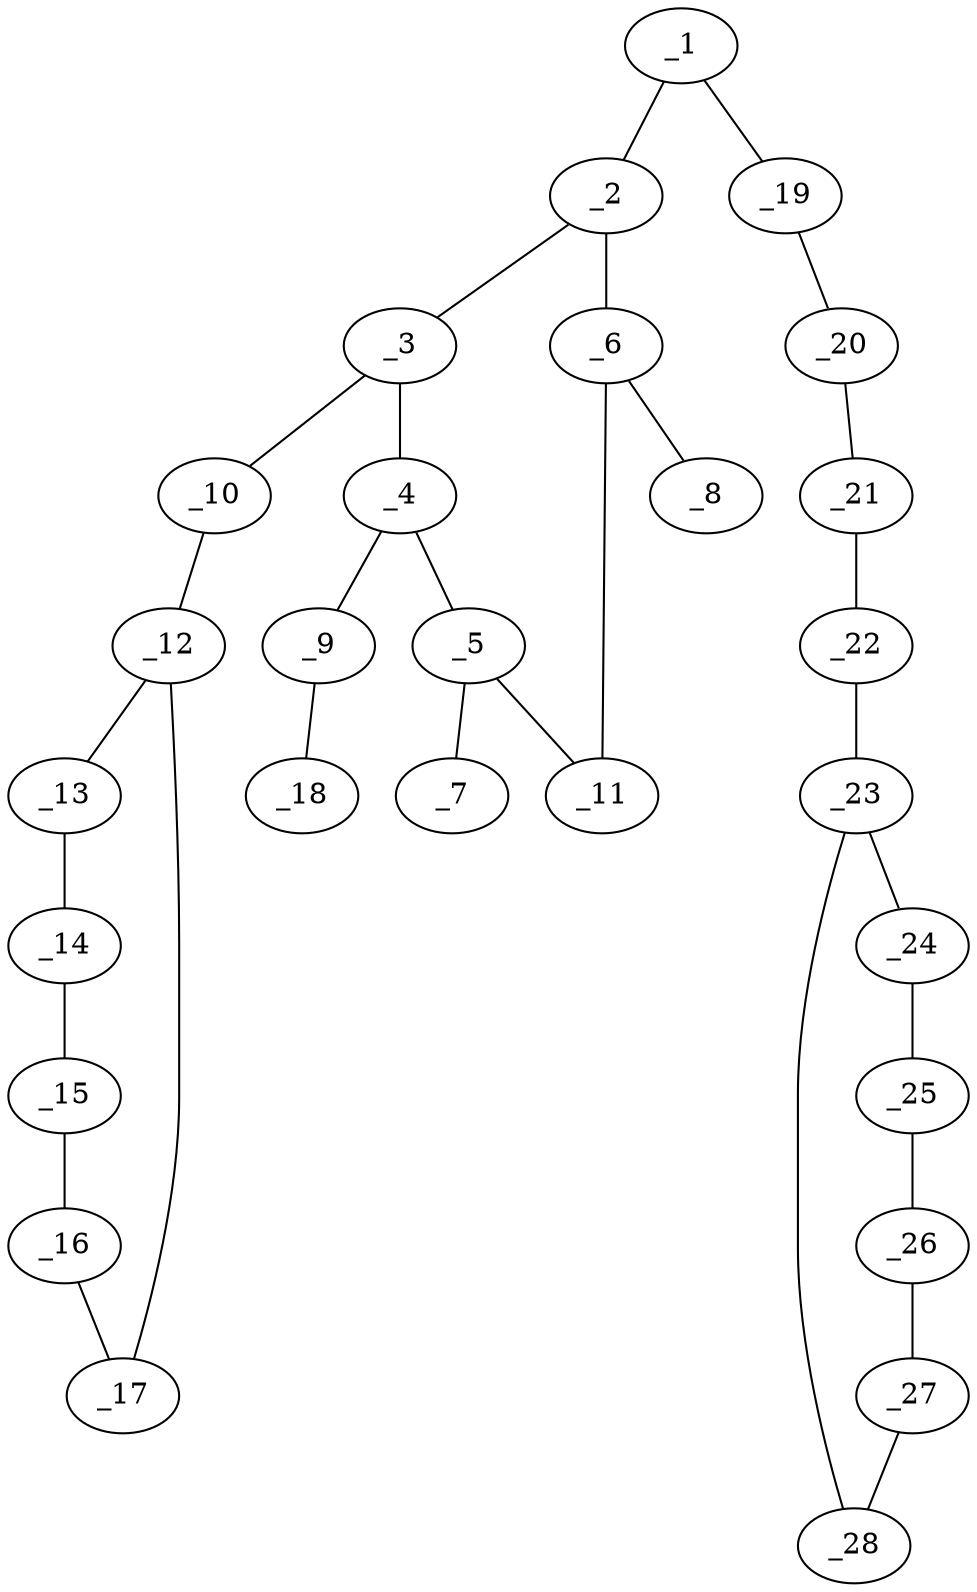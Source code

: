 graph molid699329 {
	_1	 [charge=0,
		chem=1,
		symbol="C  ",
		x="8.0622",
		y="-0.5"];
	_2	 [charge=0,
		chem=4,
		symbol="N  ",
		x="8.9282",
		y="-1"];
	_1 -- _2	 [valence=1];
	_19	 [charge=0,
		chem=2,
		symbol="O  ",
		x="7.1962",
		y="-1"];
	_1 -- _19	 [valence=1];
	_3	 [charge=0,
		chem=1,
		symbol="C  ",
		x="9.7942",
		y="-0.5"];
	_2 -- _3	 [valence=1];
	_6	 [charge=0,
		chem=1,
		symbol="C  ",
		x="8.9282",
		y="-2"];
	_2 -- _6	 [valence=1];
	_4	 [charge=0,
		chem=1,
		symbol="C  ",
		x="10.6603",
		y="-1"];
	_3 -- _4	 [valence=2];
	_10	 [charge=0,
		chem=1,
		symbol="C  ",
		x="9.7942",
		y="0.5"];
	_3 -- _10	 [valence=1];
	_5	 [charge=0,
		chem=1,
		symbol="C  ",
		x="10.6603",
		y="-2"];
	_4 -- _5	 [valence=1];
	_9	 [charge=0,
		chem=1,
		symbol="C  ",
		x="11.5263",
		y="-0.5"];
	_4 -- _9	 [valence=1];
	_7	 [charge=0,
		chem=2,
		symbol="O  ",
		x="11.5263",
		y="-2.5"];
	_5 -- _7	 [valence=2];
	_11	 [charge=0,
		chem=4,
		symbol="N  ",
		x="9.7942",
		y="-2.5"];
	_5 -- _11	 [valence=1];
	_8	 [charge=0,
		chem=2,
		symbol="O  ",
		x="8.0622",
		y="-2.5"];
	_6 -- _8	 [valence=2];
	_6 -- _11	 [valence=1];
	_18	 [charge=0,
		chem=1,
		symbol="C  ",
		x="12.3923",
		y="-1"];
	_9 -- _18	 [valence=1];
	_12	 [charge=0,
		chem=1,
		symbol="C  ",
		x="10.6603",
		y=1];
	_10 -- _12	 [valence=1];
	_13	 [charge=0,
		chem=1,
		symbol="C  ",
		x="11.5263",
		y="0.5"];
	_12 -- _13	 [valence=1];
	_17	 [charge=0,
		chem=1,
		symbol="C  ",
		x="10.6603",
		y=2];
	_12 -- _17	 [valence=2];
	_14	 [charge=0,
		chem=1,
		symbol="C  ",
		x="12.3923",
		y=1];
	_13 -- _14	 [valence=2];
	_15	 [charge=0,
		chem=1,
		symbol="C  ",
		x="12.3923",
		y=2];
	_14 -- _15	 [valence=1];
	_16	 [charge=0,
		chem=1,
		symbol="C  ",
		x="11.5263",
		y="2.5"];
	_15 -- _16	 [valence=2];
	_16 -- _17	 [valence=1];
	_20	 [charge=0,
		chem=1,
		symbol="C  ",
		x="6.3301",
		y="-0.5"];
	_19 -- _20	 [valence=1];
	_21	 [charge=0,
		chem=1,
		symbol="C  ",
		x="5.4641",
		y="-1"];
	_20 -- _21	 [valence=1];
	_22	 [charge=0,
		chem=16,
		symbol="Se ",
		x="4.5981",
		y="-0.5"];
	_21 -- _22	 [valence=1];
	_23	 [charge=0,
		chem=1,
		symbol="C  ",
		x="3.7321",
		y="-1"];
	_22 -- _23	 [valence=1];
	_24	 [charge=0,
		chem=1,
		symbol="C  ",
		x="3.7321",
		y="-2"];
	_23 -- _24	 [valence=1];
	_28	 [charge=0,
		chem=1,
		symbol="C  ",
		x="2.866",
		y="-0.5"];
	_23 -- _28	 [valence=2];
	_25	 [charge=0,
		chem=1,
		symbol="C  ",
		x="2.866",
		y="-2.5"];
	_24 -- _25	 [valence=2];
	_26	 [charge=0,
		chem=1,
		symbol="C  ",
		x=2,
		y="-2"];
	_25 -- _26	 [valence=1];
	_27	 [charge=0,
		chem=1,
		symbol="C  ",
		x=2,
		y="-1"];
	_26 -- _27	 [valence=2];
	_27 -- _28	 [valence=1];
}
